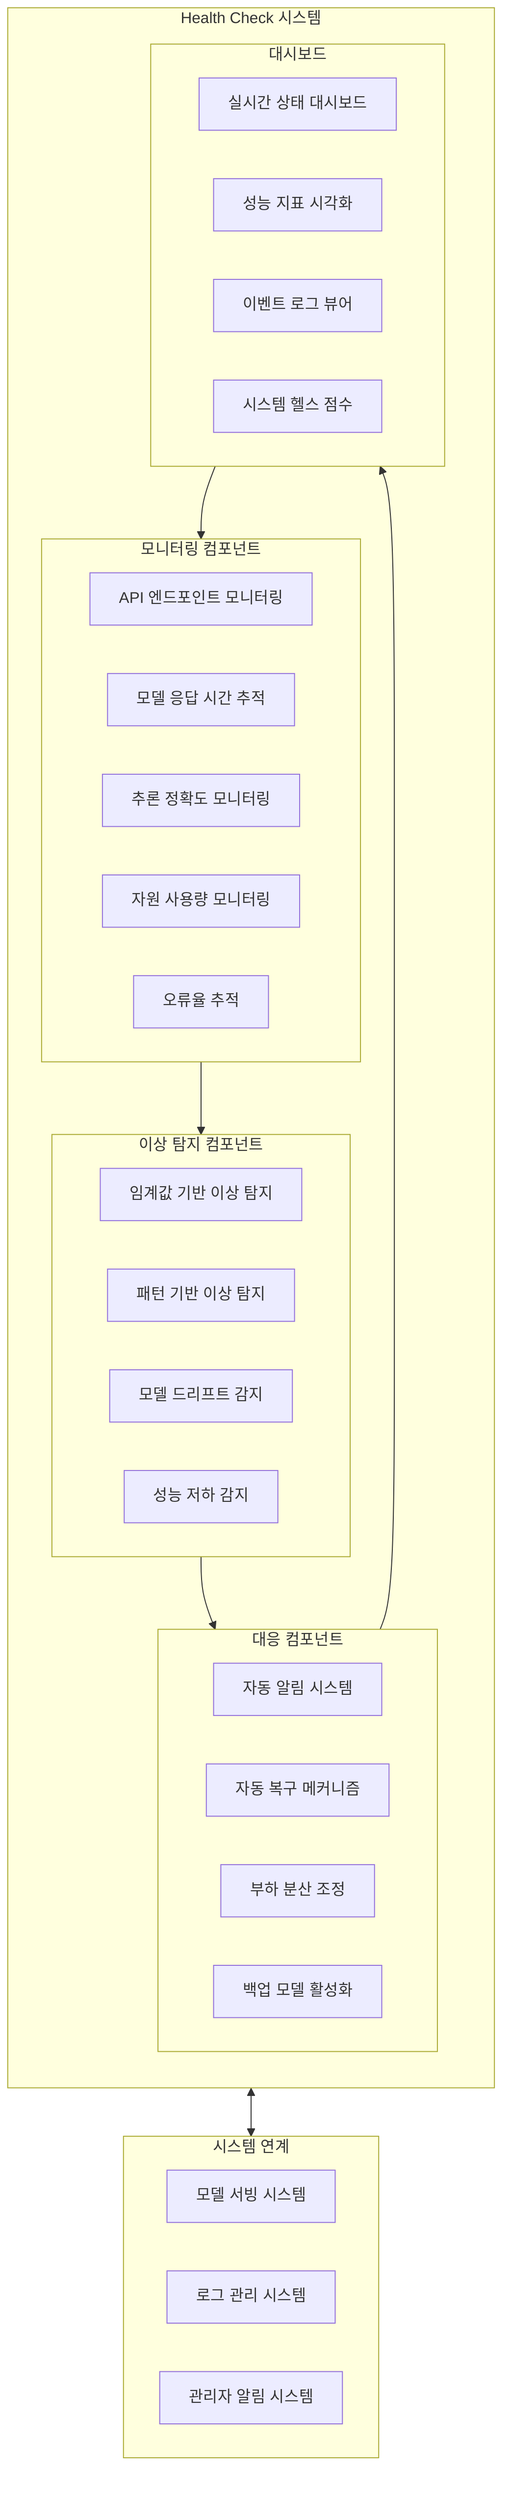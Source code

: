 flowchart TD
    subgraph Health["Health Check 시스템"]
        direction TB
        
        subgraph Monitor["모니터링 컴포넌트"]
            M1[API 엔드포인트 모니터링]
            M2[모델 응답 시간 추적]
            M3[추론 정확도 모니터링]
            M4[자원 사용량 모니터링]
            M5[오류율 추적]
        end
        
        subgraph Detect["이상 탐지 컴포넌트"]
            D1[임계값 기반 이상 탐지]
            D2[패턴 기반 이상 탐지]
            D3[모델 드리프트 감지]
            D4[성능 저하 감지]
        end
        
        subgraph Action["대응 컴포넌트"]
            A1[자동 알림 시스템]
            A2[자동 복구 메커니즘]
            A3[부하 분산 조정]
            A4[백업 모델 활성화]
        end
        
        subgraph Dashboard["대시보드"]
            DB1[실시간 상태 대시보드]
            DB2[성능 지표 시각화]
            DB3[이벤트 로그 뷰어]
            DB4[시스템 헬스 점수]
        end
    end
    
    Monitor --> Detect --> Action
    Action --> Dashboard --> Monitor
    
    subgraph Integration["시스템 연계"]
        INT1[모델 서빙 시스템]
        INT2[로그 관리 시스템]
        INT3[관리자 알림 시스템]
    end
    
    Health <--> Integration